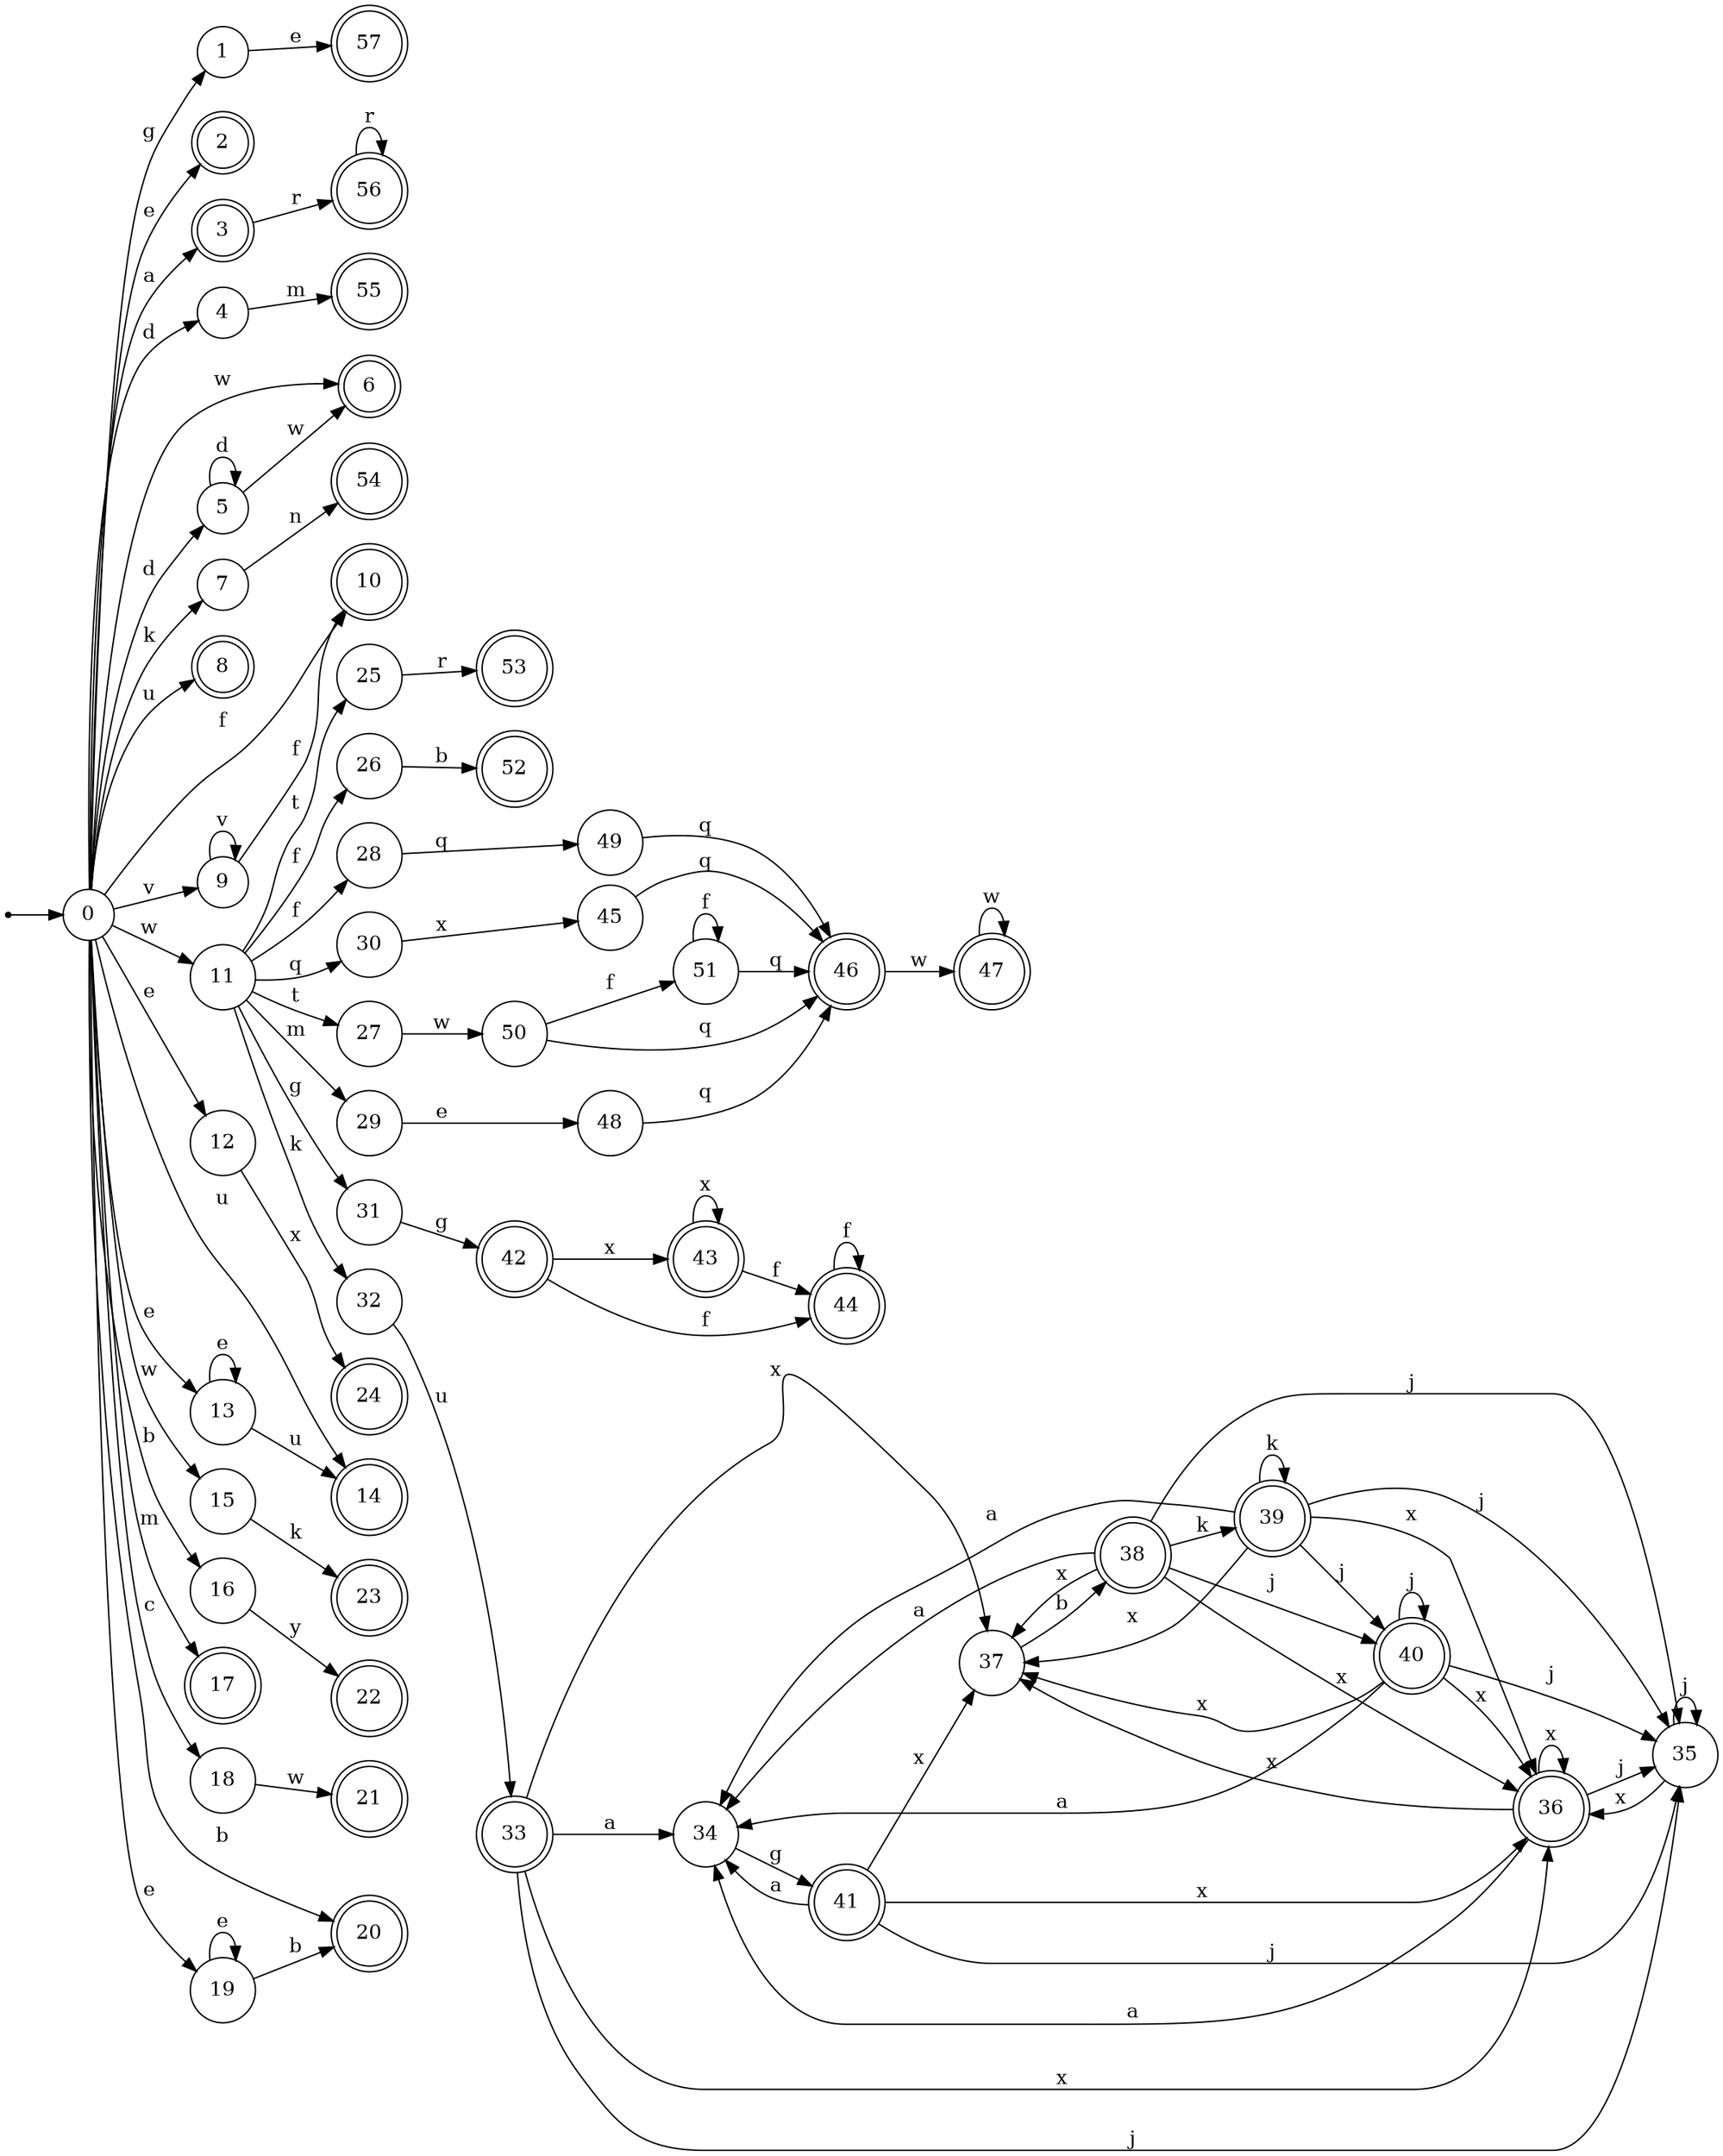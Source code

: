 digraph finite_state_machine {
rankdir=LR;
size="20,20";
node [shape = point]; "dummy0"
node [shape = circle]; "0";
"dummy0" -> "0";
node [shape = circle]; "1";
node [shape = doublecircle]; "2";node [shape = doublecircle]; "3";node [shape = circle]; "4";
node [shape = circle]; "5";
node [shape = doublecircle]; "6";node [shape = circle]; "7";
node [shape = doublecircle]; "8";node [shape = circle]; "9";
node [shape = doublecircle]; "10";node [shape = circle]; "11";
node [shape = circle]; "12";
node [shape = circle]; "13";
node [shape = doublecircle]; "14";node [shape = circle]; "15";
node [shape = circle]; "16";
node [shape = doublecircle]; "17";node [shape = circle]; "18";
node [shape = circle]; "19";
node [shape = doublecircle]; "20";node [shape = doublecircle]; "21";node [shape = doublecircle]; "22";node [shape = doublecircle]; "23";node [shape = doublecircle]; "24";node [shape = circle]; "25";
node [shape = circle]; "26";
node [shape = circle]; "27";
node [shape = circle]; "28";
node [shape = circle]; "29";
node [shape = circle]; "30";
node [shape = circle]; "31";
node [shape = circle]; "32";
node [shape = doublecircle]; "33";node [shape = circle]; "34";
node [shape = circle]; "35";
node [shape = doublecircle]; "36";node [shape = circle]; "37";
node [shape = doublecircle]; "38";node [shape = doublecircle]; "39";node [shape = doublecircle]; "40";node [shape = doublecircle]; "41";node [shape = doublecircle]; "42";node [shape = doublecircle]; "43";node [shape = doublecircle]; "44";node [shape = circle]; "45";
node [shape = doublecircle]; "46";node [shape = doublecircle]; "47";node [shape = circle]; "48";
node [shape = circle]; "49";
node [shape = circle]; "50";
node [shape = circle]; "51";
node [shape = doublecircle]; "52";node [shape = doublecircle]; "53";node [shape = doublecircle]; "54";node [shape = doublecircle]; "55";node [shape = doublecircle]; "56";node [shape = doublecircle]; "57";"0" -> "1" [label = "g"];
 "0" -> "2" [label = "e"];
 "0" -> "19" [label = "e"];
 "0" -> "12" [label = "e"];
 "0" -> "13" [label = "e"];
 "0" -> "3" [label = "a"];
 "0" -> "4" [label = "d"];
 "0" -> "5" [label = "d"];
 "0" -> "11" [label = "w"];
 "0" -> "6" [label = "w"];
 "0" -> "15" [label = "w"];
 "0" -> "7" [label = "k"];
 "0" -> "8" [label = "u"];
 "0" -> "14" [label = "u"];
 "0" -> "9" [label = "v"];
 "0" -> "10" [label = "f"];
 "0" -> "16" [label = "b"];
 "0" -> "20" [label = "b"];
 "0" -> "17" [label = "m"];
 "0" -> "18" [label = "c"];
 "19" -> "19" [label = "e"];
 "19" -> "20" [label = "b"];
 "18" -> "21" [label = "w"];
 "16" -> "22" [label = "y"];
 "15" -> "23" [label = "k"];
 "13" -> "13" [label = "e"];
 "13" -> "14" [label = "u"];
 "12" -> "24" [label = "x"];
 "11" -> "25" [label = "t"];
 "11" -> "27" [label = "t"];
 "11" -> "26" [label = "f"];
 "11" -> "28" [label = "f"];
 "11" -> "29" [label = "m"];
 "11" -> "30" [label = "q"];
 "11" -> "31" [label = "g"];
 "11" -> "32" [label = "k"];
 "32" -> "33" [label = "u"];
 "33" -> "34" [label = "a"];
 "33" -> "35" [label = "j"];
 "33" -> "36" [label = "x"];
 "33" -> "37" [label = "x"];
 "37" -> "38" [label = "b"];
 "38" -> "36" [label = "x"];
 "38" -> "37" [label = "x"];
 "38" -> "39" [label = "k"];
 "38" -> "40" [label = "j"];
 "38" -> "35" [label = "j"];
 "38" -> "34" [label = "a"];
 "40" -> "40" [label = "j"];
 "40" -> "35" [label = "j"];
 "40" -> "36" [label = "x"];
 "40" -> "37" [label = "x"];
 "40" -> "34" [label = "a"];
 "39" -> "39" [label = "k"];
 "39" -> "36" [label = "x"];
 "39" -> "37" [label = "x"];
 "39" -> "40" [label = "j"];
 "39" -> "35" [label = "j"];
 "39" -> "34" [label = "a"];
 "36" -> "36" [label = "x"];
 "36" -> "37" [label = "x"];
 "36" -> "35" [label = "j"];
 "36" -> "34" [label = "a"];
 "35" -> "35" [label = "j"];
 "35" -> "36" [label = "x"];
 "34" -> "41" [label = "g"];
 "41" -> "34" [label = "a"];
 "41" -> "35" [label = "j"];
 "41" -> "36" [label = "x"];
 "41" -> "37" [label = "x"];
 "31" -> "42" [label = "g"];
 "42" -> "43" [label = "x"];
 "42" -> "44" [label = "f"];
 "44" -> "44" [label = "f"];
 "43" -> "43" [label = "x"];
 "43" -> "44" [label = "f"];
 "30" -> "45" [label = "x"];
 "45" -> "46" [label = "q"];
 "46" -> "47" [label = "w"];
 "47" -> "47" [label = "w"];
 "29" -> "48" [label = "e"];
 "48" -> "46" [label = "q"];
 "28" -> "49" [label = "q"];
 "49" -> "46" [label = "q"];
 "27" -> "50" [label = "w"];
 "50" -> "51" [label = "f"];
 "50" -> "46" [label = "q"];
 "51" -> "51" [label = "f"];
 "51" -> "46" [label = "q"];
 "26" -> "52" [label = "b"];
 "25" -> "53" [label = "r"];
 "9" -> "9" [label = "v"];
 "9" -> "10" [label = "f"];
 "7" -> "54" [label = "n"];
 "5" -> "5" [label = "d"];
 "5" -> "6" [label = "w"];
 "4" -> "55" [label = "m"];
 "3" -> "56" [label = "r"];
 "56" -> "56" [label = "r"];
 "1" -> "57" [label = "e"];
 }
